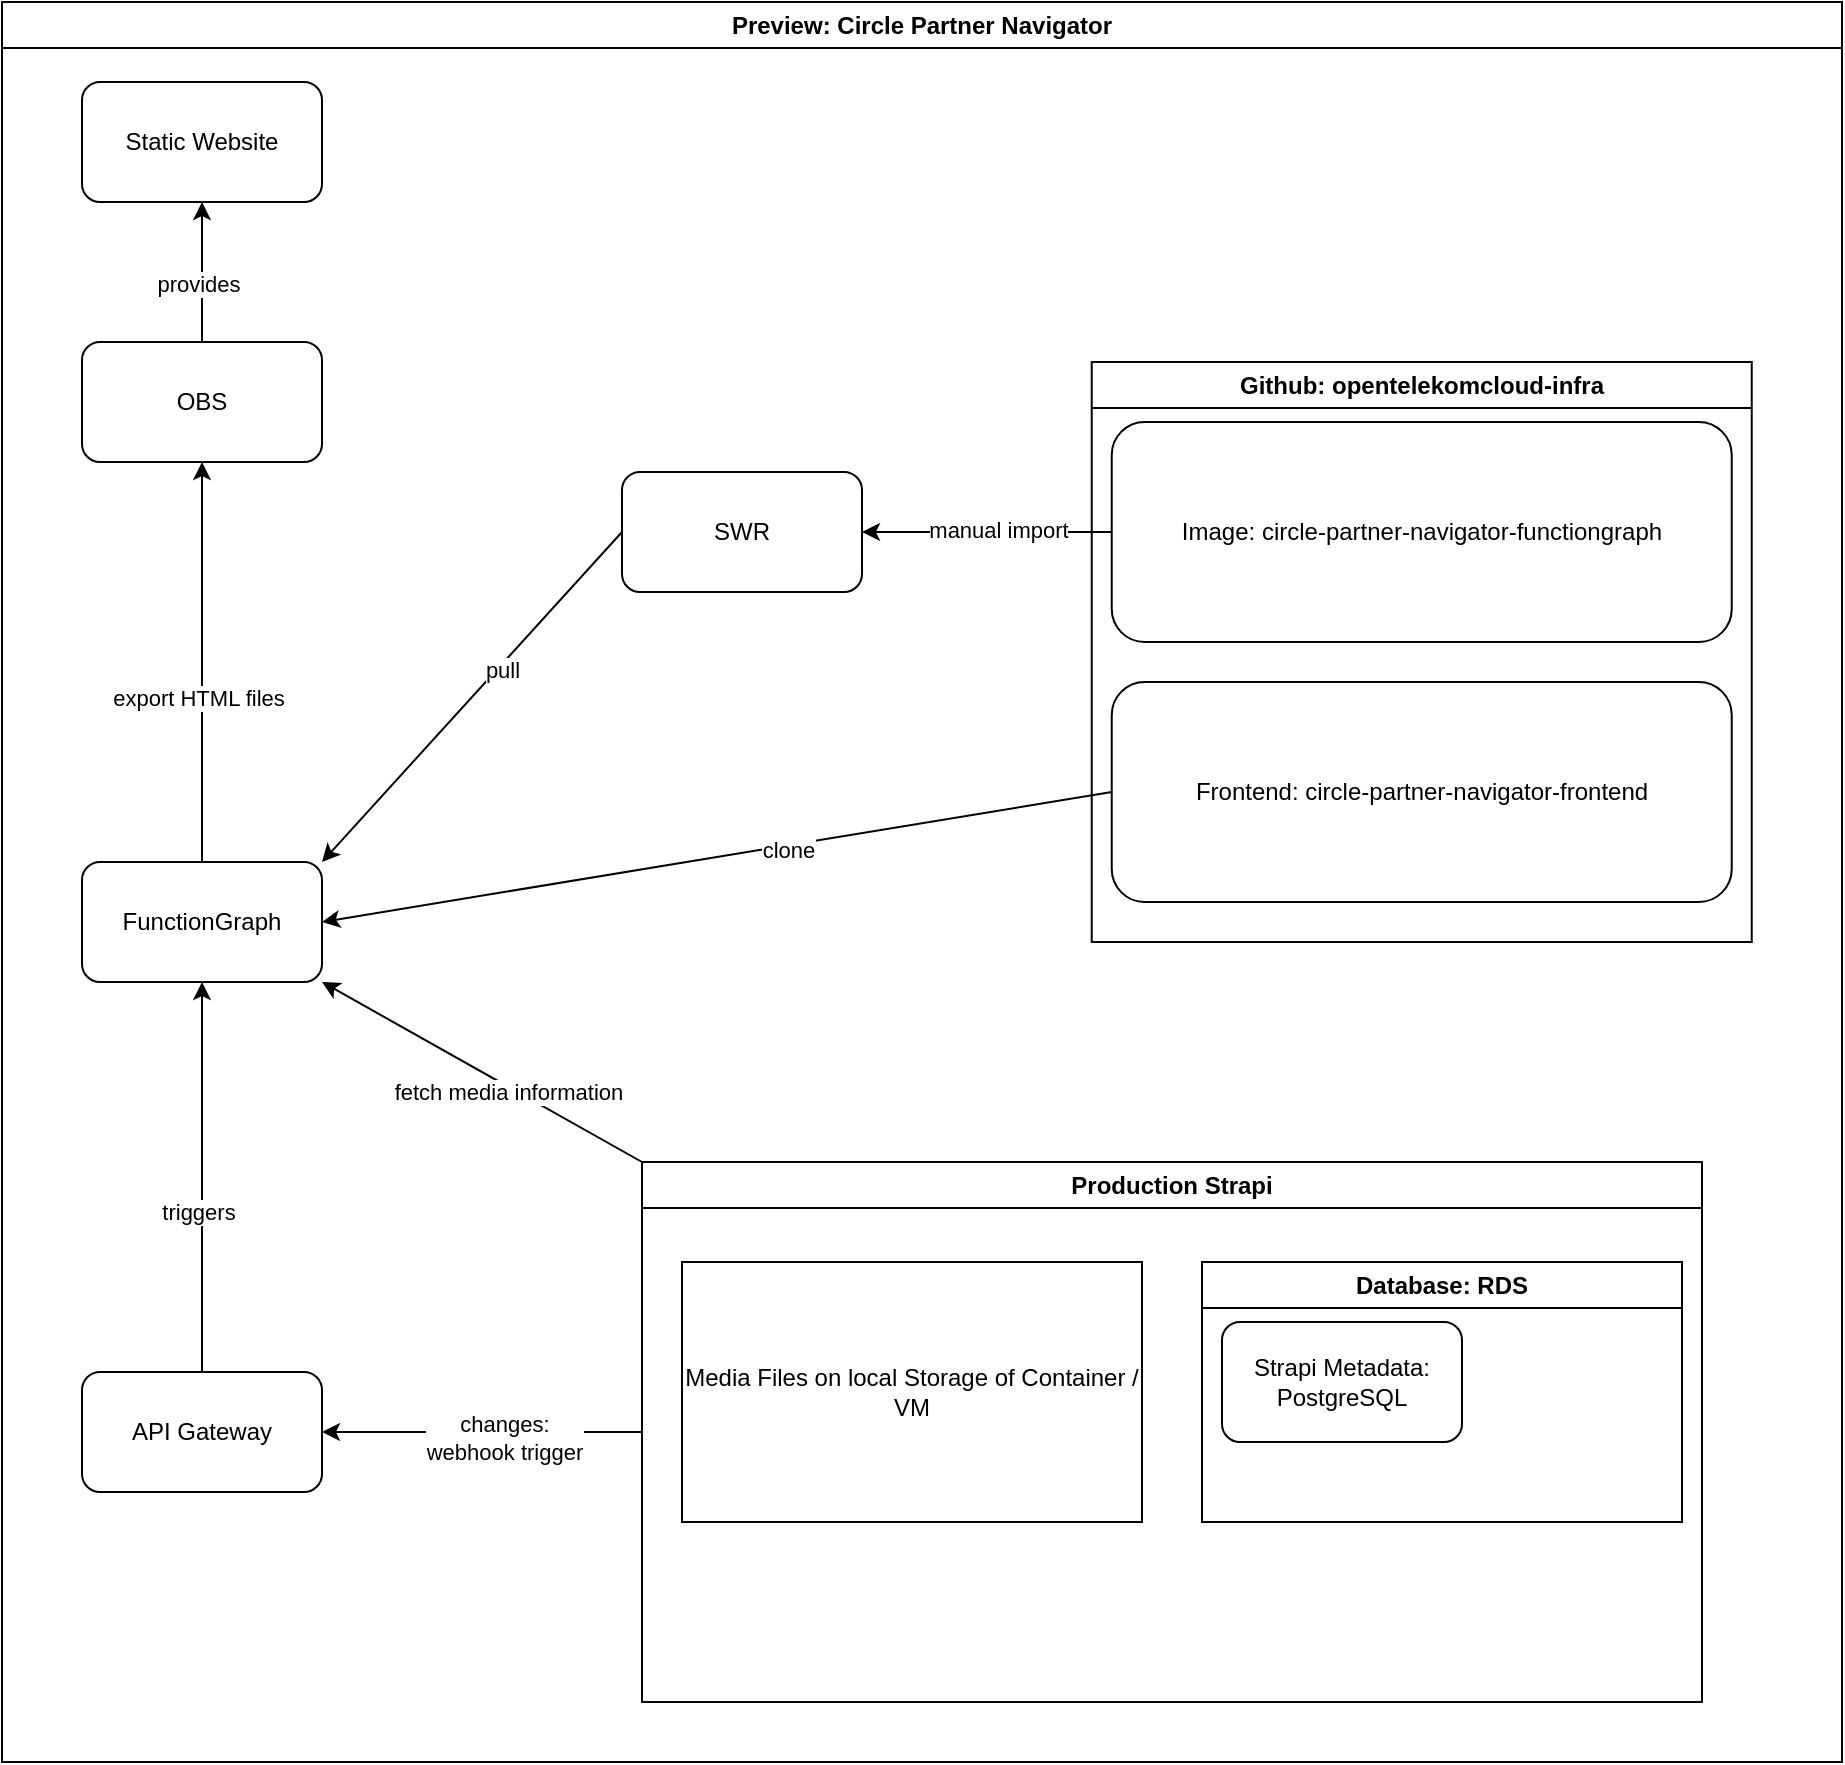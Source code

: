 <mxfile version="24.8.0">
  <diagram name="Seite-1" id="p2QMQiqrjKvTn1e6Wtqo">
    <mxGraphModel dx="4480" dy="2602" grid="1" gridSize="10" guides="1" tooltips="1" connect="1" arrows="1" fold="1" page="1" pageScale="1" pageWidth="1000" pageHeight="1000" math="0" shadow="0">
      <root>
        <mxCell id="0" />
        <mxCell id="1" parent="0" />
        <mxCell id="lOdHdKgRU0iHOV5C0TcT-1" value="API Gateway" style="rounded=1;whiteSpace=wrap;html=1;" vertex="1" parent="1">
          <mxGeometry x="110" y="545" width="120" height="60" as="geometry" />
        </mxCell>
        <mxCell id="lOdHdKgRU0iHOV5C0TcT-3" value="OBS" style="rounded=1;whiteSpace=wrap;html=1;" vertex="1" parent="1">
          <mxGeometry x="110" y="30" width="120" height="60" as="geometry" />
        </mxCell>
        <mxCell id="lOdHdKgRU0iHOV5C0TcT-4" value="FunctionGraph" style="rounded=1;whiteSpace=wrap;html=1;" vertex="1" parent="1">
          <mxGeometry x="110" y="290" width="120" height="60" as="geometry" />
        </mxCell>
        <mxCell id="lOdHdKgRU0iHOV5C0TcT-5" value="SWR" style="rounded=1;whiteSpace=wrap;html=1;" vertex="1" parent="1">
          <mxGeometry x="380" y="95" width="120" height="60" as="geometry" />
        </mxCell>
        <mxCell id="lOdHdKgRU0iHOV5C0TcT-7" value="Github: opentelekomcloud-infra" style="swimlane;whiteSpace=wrap;html=1;" vertex="1" parent="1">
          <mxGeometry x="614.87" y="40" width="330" height="290" as="geometry" />
        </mxCell>
        <mxCell id="lOdHdKgRU0iHOV5C0TcT-6" value="Image:&amp;nbsp;&lt;span style=&quot;background-color: initial;&quot;&gt;circle-partner-navigator-functiongraph&lt;/span&gt;" style="rounded=1;whiteSpace=wrap;html=1;" vertex="1" parent="lOdHdKgRU0iHOV5C0TcT-7">
          <mxGeometry x="10" y="30" width="310" height="110" as="geometry" />
        </mxCell>
        <mxCell id="lOdHdKgRU0iHOV5C0TcT-29" value="Frontend:&amp;nbsp;&lt;span style=&quot;background-color: initial;&quot;&gt;circle-partner-navigator-frontend&lt;/span&gt;" style="rounded=1;whiteSpace=wrap;html=1;" vertex="1" parent="lOdHdKgRU0iHOV5C0TcT-7">
          <mxGeometry x="10" y="160" width="310" height="110" as="geometry" />
        </mxCell>
        <mxCell id="lOdHdKgRU0iHOV5C0TcT-8" value="" style="endArrow=classic;html=1;rounded=0;entryX=1;entryY=0.5;entryDx=0;entryDy=0;exitX=0;exitY=0.5;exitDx=0;exitDy=0;" edge="1" parent="1" source="lOdHdKgRU0iHOV5C0TcT-6" target="lOdHdKgRU0iHOV5C0TcT-5">
          <mxGeometry width="50" height="50" relative="1" as="geometry">
            <mxPoint x="470" y="330" as="sourcePoint" />
            <mxPoint x="520" y="280" as="targetPoint" />
          </mxGeometry>
        </mxCell>
        <mxCell id="lOdHdKgRU0iHOV5C0TcT-11" value="manual import" style="edgeLabel;html=1;align=center;verticalAlign=middle;resizable=0;points=[];" vertex="1" connectable="0" parent="lOdHdKgRU0iHOV5C0TcT-8">
          <mxGeometry x="-0.091" y="-1" relative="1" as="geometry">
            <mxPoint as="offset" />
          </mxGeometry>
        </mxCell>
        <mxCell id="lOdHdKgRU0iHOV5C0TcT-9" value="" style="endArrow=classic;html=1;rounded=0;exitX=0;exitY=0.5;exitDx=0;exitDy=0;entryX=1;entryY=0;entryDx=0;entryDy=0;" edge="1" parent="1" source="lOdHdKgRU0iHOV5C0TcT-5" target="lOdHdKgRU0iHOV5C0TcT-4">
          <mxGeometry width="50" height="50" relative="1" as="geometry">
            <mxPoint x="350" y="450" as="sourcePoint" />
            <mxPoint x="390" y="200" as="targetPoint" />
          </mxGeometry>
        </mxCell>
        <mxCell id="lOdHdKgRU0iHOV5C0TcT-10" value="pull" style="edgeLabel;html=1;align=center;verticalAlign=middle;resizable=0;points=[];" vertex="1" connectable="0" parent="lOdHdKgRU0iHOV5C0TcT-9">
          <mxGeometry x="-0.178" y="2" relative="1" as="geometry">
            <mxPoint as="offset" />
          </mxGeometry>
        </mxCell>
        <mxCell id="lOdHdKgRU0iHOV5C0TcT-15" value="" style="endArrow=classic;html=1;rounded=0;entryX=1;entryY=0.5;entryDx=0;entryDy=0;exitX=0;exitY=0.5;exitDx=0;exitDy=0;" edge="1" parent="1" source="lOdHdKgRU0iHOV5C0TcT-23" target="lOdHdKgRU0iHOV5C0TcT-1">
          <mxGeometry width="50" height="50" relative="1" as="geometry">
            <mxPoint x="370" y="460" as="sourcePoint" />
            <mxPoint x="180" y="365" as="targetPoint" />
          </mxGeometry>
        </mxCell>
        <mxCell id="lOdHdKgRU0iHOV5C0TcT-16" value="pulls" style="edgeLabel;html=1;align=center;verticalAlign=middle;resizable=0;points=[];" vertex="1" connectable="0" parent="lOdHdKgRU0iHOV5C0TcT-15">
          <mxGeometry x="-0.178" y="2" relative="1" as="geometry">
            <mxPoint as="offset" />
          </mxGeometry>
        </mxCell>
        <mxCell id="lOdHdKgRU0iHOV5C0TcT-17" value="changes: &lt;br&gt;webhook trigger" style="edgeLabel;html=1;align=center;verticalAlign=middle;resizable=0;points=[];" vertex="1" connectable="0" parent="lOdHdKgRU0iHOV5C0TcT-15">
          <mxGeometry x="-0.136" y="3" relative="1" as="geometry">
            <mxPoint as="offset" />
          </mxGeometry>
        </mxCell>
        <mxCell id="lOdHdKgRU0iHOV5C0TcT-18" value="" style="endArrow=classic;html=1;rounded=0;exitX=0;exitY=0;exitDx=0;exitDy=0;entryX=1;entryY=1;entryDx=0;entryDy=0;" edge="1" parent="1" source="lOdHdKgRU0iHOV5C0TcT-23" target="lOdHdKgRU0iHOV5C0TcT-4">
          <mxGeometry width="50" height="50" relative="1" as="geometry">
            <mxPoint x="240" y="395" as="sourcePoint" />
            <mxPoint x="350" y="350" as="targetPoint" />
          </mxGeometry>
        </mxCell>
        <mxCell id="lOdHdKgRU0iHOV5C0TcT-19" value="fetch media information" style="edgeLabel;html=1;align=center;verticalAlign=middle;resizable=0;points=[];" vertex="1" connectable="0" parent="lOdHdKgRU0iHOV5C0TcT-18">
          <mxGeometry x="-0.178" y="2" relative="1" as="geometry">
            <mxPoint as="offset" />
          </mxGeometry>
        </mxCell>
        <mxCell id="lOdHdKgRU0iHOV5C0TcT-20" value="" style="endArrow=classic;html=1;rounded=0;exitX=0.5;exitY=0;exitDx=0;exitDy=0;entryX=0.5;entryY=1;entryDx=0;entryDy=0;" edge="1" parent="1" source="lOdHdKgRU0iHOV5C0TcT-4" target="lOdHdKgRU0iHOV5C0TcT-3">
          <mxGeometry width="50" height="50" relative="1" as="geometry">
            <mxPoint x="150" y="430" as="sourcePoint" />
            <mxPoint x="170" y="90" as="targetPoint" />
          </mxGeometry>
        </mxCell>
        <mxCell id="lOdHdKgRU0iHOV5C0TcT-21" value="export HTML files" style="edgeLabel;html=1;align=center;verticalAlign=middle;resizable=0;points=[];" vertex="1" connectable="0" parent="lOdHdKgRU0iHOV5C0TcT-20">
          <mxGeometry x="-0.178" y="2" relative="1" as="geometry">
            <mxPoint as="offset" />
          </mxGeometry>
        </mxCell>
        <mxCell id="lOdHdKgRU0iHOV5C0TcT-23" value="Production Strapi" style="swimlane;whiteSpace=wrap;html=1;" vertex="1" parent="1">
          <mxGeometry x="390" y="440" width="530" height="270" as="geometry" />
        </mxCell>
        <mxCell id="lOdHdKgRU0iHOV5C0TcT-25" value="Database: RDS" style="swimlane;whiteSpace=wrap;html=1;" vertex="1" parent="lOdHdKgRU0iHOV5C0TcT-23">
          <mxGeometry x="280" y="50" width="240" height="130" as="geometry" />
        </mxCell>
        <mxCell id="lOdHdKgRU0iHOV5C0TcT-26" value="Strapi Metadata: PostgreSQL" style="rounded=1;whiteSpace=wrap;html=1;" vertex="1" parent="lOdHdKgRU0iHOV5C0TcT-25">
          <mxGeometry x="10" y="30" width="120" height="60" as="geometry" />
        </mxCell>
        <mxCell id="lOdHdKgRU0iHOV5C0TcT-32" value="Media Files on local Storage of Container / VM" style="rounded=0;whiteSpace=wrap;html=1;" vertex="1" parent="lOdHdKgRU0iHOV5C0TcT-23">
          <mxGeometry x="20" y="50" width="230" height="130" as="geometry" />
        </mxCell>
        <mxCell id="lOdHdKgRU0iHOV5C0TcT-27" value="" style="endArrow=classic;html=1;rounded=0;exitX=0.5;exitY=0;exitDx=0;exitDy=0;entryX=0.5;entryY=1;entryDx=0;entryDy=0;" edge="1" parent="1" source="lOdHdKgRU0iHOV5C0TcT-1" target="lOdHdKgRU0iHOV5C0TcT-4">
          <mxGeometry width="50" height="50" relative="1" as="geometry">
            <mxPoint x="180" y="300" as="sourcePoint" />
            <mxPoint x="180" y="100" as="targetPoint" />
          </mxGeometry>
        </mxCell>
        <mxCell id="lOdHdKgRU0iHOV5C0TcT-28" value="triggers" style="edgeLabel;html=1;align=center;verticalAlign=middle;resizable=0;points=[];" vertex="1" connectable="0" parent="lOdHdKgRU0iHOV5C0TcT-27">
          <mxGeometry x="-0.178" y="2" relative="1" as="geometry">
            <mxPoint as="offset" />
          </mxGeometry>
        </mxCell>
        <mxCell id="lOdHdKgRU0iHOV5C0TcT-30" value="" style="endArrow=classic;html=1;rounded=0;entryX=1;entryY=0.5;entryDx=0;entryDy=0;exitX=0;exitY=0.5;exitDx=0;exitDy=0;" edge="1" parent="1" source="lOdHdKgRU0iHOV5C0TcT-29" target="lOdHdKgRU0iHOV5C0TcT-4">
          <mxGeometry width="50" height="50" relative="1" as="geometry">
            <mxPoint x="370" y="240" as="sourcePoint" />
            <mxPoint x="390" y="135" as="targetPoint" />
          </mxGeometry>
        </mxCell>
        <mxCell id="lOdHdKgRU0iHOV5C0TcT-31" value="clone" style="edgeLabel;html=1;align=center;verticalAlign=middle;resizable=0;points=[];" vertex="1" connectable="0" parent="lOdHdKgRU0iHOV5C0TcT-30">
          <mxGeometry x="-0.178" y="2" relative="1" as="geometry">
            <mxPoint as="offset" />
          </mxGeometry>
        </mxCell>
        <mxCell id="lOdHdKgRU0iHOV5C0TcT-33" value="Static Website" style="rounded=1;whiteSpace=wrap;html=1;" vertex="1" parent="1">
          <mxGeometry x="110" y="-100" width="120" height="60" as="geometry" />
        </mxCell>
        <mxCell id="lOdHdKgRU0iHOV5C0TcT-34" value="" style="endArrow=classic;html=1;rounded=0;exitX=0.5;exitY=0;exitDx=0;exitDy=0;entryX=0.5;entryY=1;entryDx=0;entryDy=0;" edge="1" parent="1" source="lOdHdKgRU0iHOV5C0TcT-3" target="lOdHdKgRU0iHOV5C0TcT-33">
          <mxGeometry width="50" height="50" relative="1" as="geometry">
            <mxPoint x="169.58" y="170" as="sourcePoint" />
            <mxPoint x="169.58" y="-30" as="targetPoint" />
          </mxGeometry>
        </mxCell>
        <mxCell id="lOdHdKgRU0iHOV5C0TcT-35" value="provides" style="edgeLabel;html=1;align=center;verticalAlign=middle;resizable=0;points=[];" vertex="1" connectable="0" parent="lOdHdKgRU0iHOV5C0TcT-34">
          <mxGeometry x="-0.178" y="2" relative="1" as="geometry">
            <mxPoint as="offset" />
          </mxGeometry>
        </mxCell>
        <mxCell id="lOdHdKgRU0iHOV5C0TcT-36" value="Preview: Circle Partner Navigator" style="swimlane;whiteSpace=wrap;html=1;" vertex="1" parent="1">
          <mxGeometry x="70" y="-140" width="920" height="880" as="geometry" />
        </mxCell>
      </root>
    </mxGraphModel>
  </diagram>
</mxfile>
